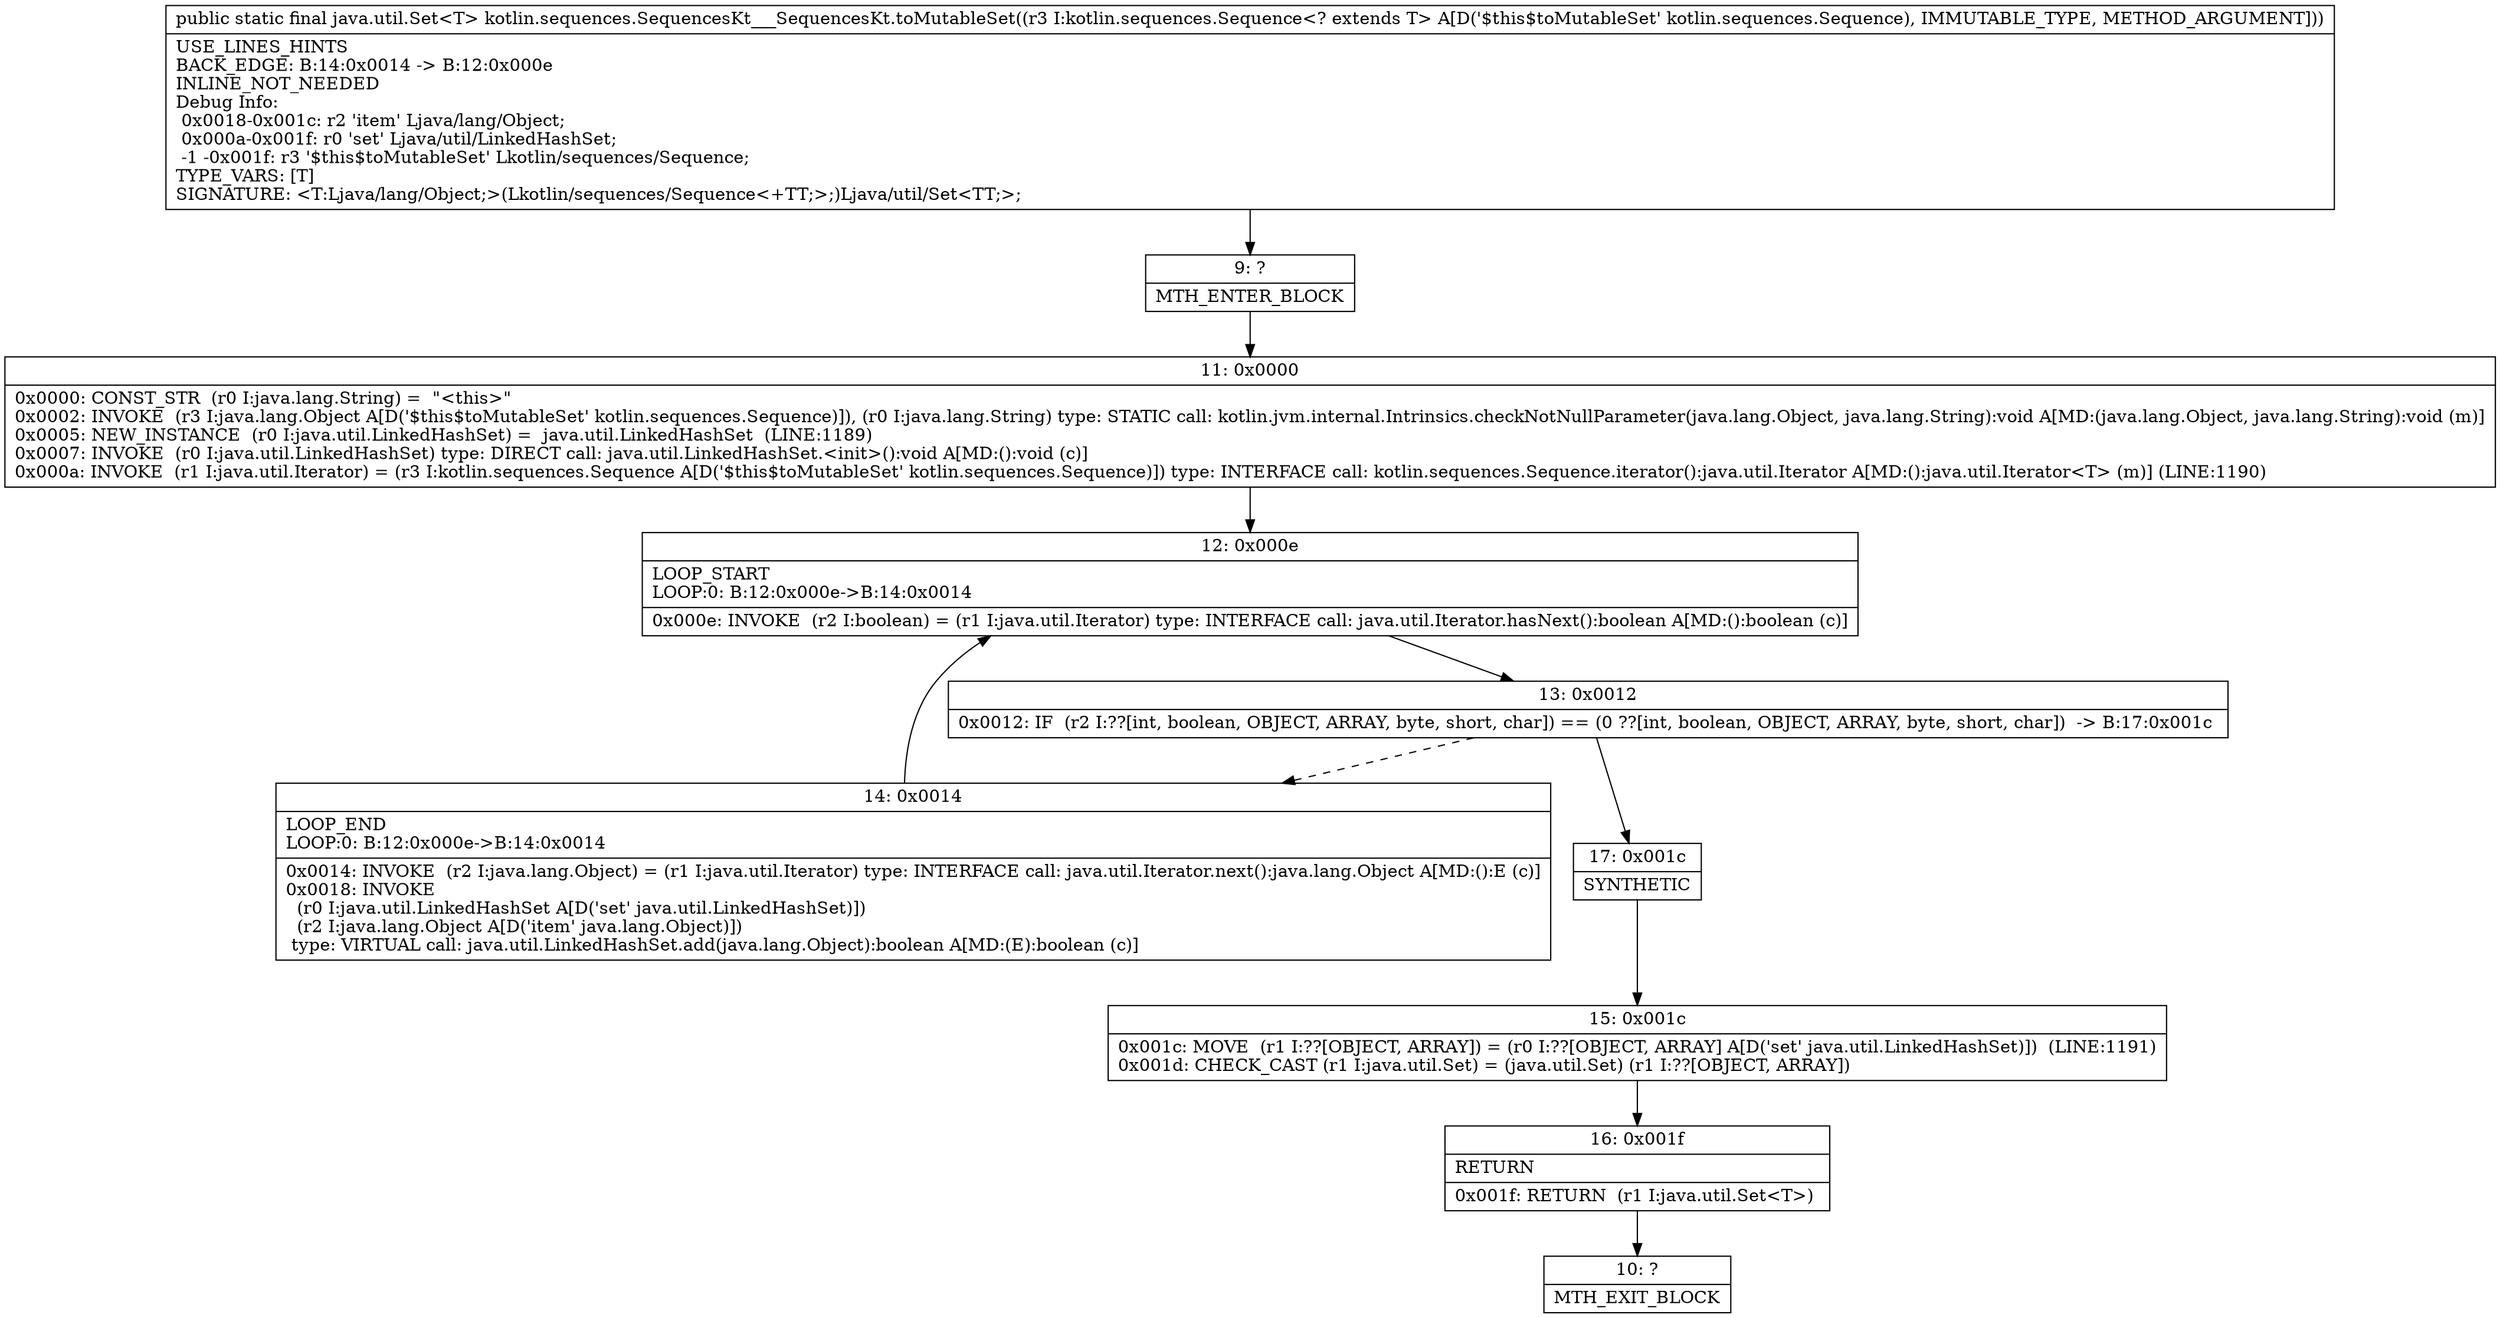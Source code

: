 digraph "CFG forkotlin.sequences.SequencesKt___SequencesKt.toMutableSet(Lkotlin\/sequences\/Sequence;)Ljava\/util\/Set;" {
Node_9 [shape=record,label="{9\:\ ?|MTH_ENTER_BLOCK\l}"];
Node_11 [shape=record,label="{11\:\ 0x0000|0x0000: CONST_STR  (r0 I:java.lang.String) =  \"\<this\>\" \l0x0002: INVOKE  (r3 I:java.lang.Object A[D('$this$toMutableSet' kotlin.sequences.Sequence)]), (r0 I:java.lang.String) type: STATIC call: kotlin.jvm.internal.Intrinsics.checkNotNullParameter(java.lang.Object, java.lang.String):void A[MD:(java.lang.Object, java.lang.String):void (m)]\l0x0005: NEW_INSTANCE  (r0 I:java.util.LinkedHashSet) =  java.util.LinkedHashSet  (LINE:1189)\l0x0007: INVOKE  (r0 I:java.util.LinkedHashSet) type: DIRECT call: java.util.LinkedHashSet.\<init\>():void A[MD:():void (c)]\l0x000a: INVOKE  (r1 I:java.util.Iterator) = (r3 I:kotlin.sequences.Sequence A[D('$this$toMutableSet' kotlin.sequences.Sequence)]) type: INTERFACE call: kotlin.sequences.Sequence.iterator():java.util.Iterator A[MD:():java.util.Iterator\<T\> (m)] (LINE:1190)\l}"];
Node_12 [shape=record,label="{12\:\ 0x000e|LOOP_START\lLOOP:0: B:12:0x000e\-\>B:14:0x0014\l|0x000e: INVOKE  (r2 I:boolean) = (r1 I:java.util.Iterator) type: INTERFACE call: java.util.Iterator.hasNext():boolean A[MD:():boolean (c)]\l}"];
Node_13 [shape=record,label="{13\:\ 0x0012|0x0012: IF  (r2 I:??[int, boolean, OBJECT, ARRAY, byte, short, char]) == (0 ??[int, boolean, OBJECT, ARRAY, byte, short, char])  \-\> B:17:0x001c \l}"];
Node_14 [shape=record,label="{14\:\ 0x0014|LOOP_END\lLOOP:0: B:12:0x000e\-\>B:14:0x0014\l|0x0014: INVOKE  (r2 I:java.lang.Object) = (r1 I:java.util.Iterator) type: INTERFACE call: java.util.Iterator.next():java.lang.Object A[MD:():E (c)]\l0x0018: INVOKE  \l  (r0 I:java.util.LinkedHashSet A[D('set' java.util.LinkedHashSet)])\l  (r2 I:java.lang.Object A[D('item' java.lang.Object)])\l type: VIRTUAL call: java.util.LinkedHashSet.add(java.lang.Object):boolean A[MD:(E):boolean (c)]\l}"];
Node_17 [shape=record,label="{17\:\ 0x001c|SYNTHETIC\l}"];
Node_15 [shape=record,label="{15\:\ 0x001c|0x001c: MOVE  (r1 I:??[OBJECT, ARRAY]) = (r0 I:??[OBJECT, ARRAY] A[D('set' java.util.LinkedHashSet)])  (LINE:1191)\l0x001d: CHECK_CAST (r1 I:java.util.Set) = (java.util.Set) (r1 I:??[OBJECT, ARRAY]) \l}"];
Node_16 [shape=record,label="{16\:\ 0x001f|RETURN\l|0x001f: RETURN  (r1 I:java.util.Set\<T\>) \l}"];
Node_10 [shape=record,label="{10\:\ ?|MTH_EXIT_BLOCK\l}"];
MethodNode[shape=record,label="{public static final java.util.Set\<T\> kotlin.sequences.SequencesKt___SequencesKt.toMutableSet((r3 I:kotlin.sequences.Sequence\<? extends T\> A[D('$this$toMutableSet' kotlin.sequences.Sequence), IMMUTABLE_TYPE, METHOD_ARGUMENT]))  | USE_LINES_HINTS\lBACK_EDGE: B:14:0x0014 \-\> B:12:0x000e\lINLINE_NOT_NEEDED\lDebug Info:\l  0x0018\-0x001c: r2 'item' Ljava\/lang\/Object;\l  0x000a\-0x001f: r0 'set' Ljava\/util\/LinkedHashSet;\l  \-1 \-0x001f: r3 '$this$toMutableSet' Lkotlin\/sequences\/Sequence;\lTYPE_VARS: [T]\lSIGNATURE: \<T:Ljava\/lang\/Object;\>(Lkotlin\/sequences\/Sequence\<+TT;\>;)Ljava\/util\/Set\<TT;\>;\l}"];
MethodNode -> Node_9;Node_9 -> Node_11;
Node_11 -> Node_12;
Node_12 -> Node_13;
Node_13 -> Node_14[style=dashed];
Node_13 -> Node_17;
Node_14 -> Node_12;
Node_17 -> Node_15;
Node_15 -> Node_16;
Node_16 -> Node_10;
}

